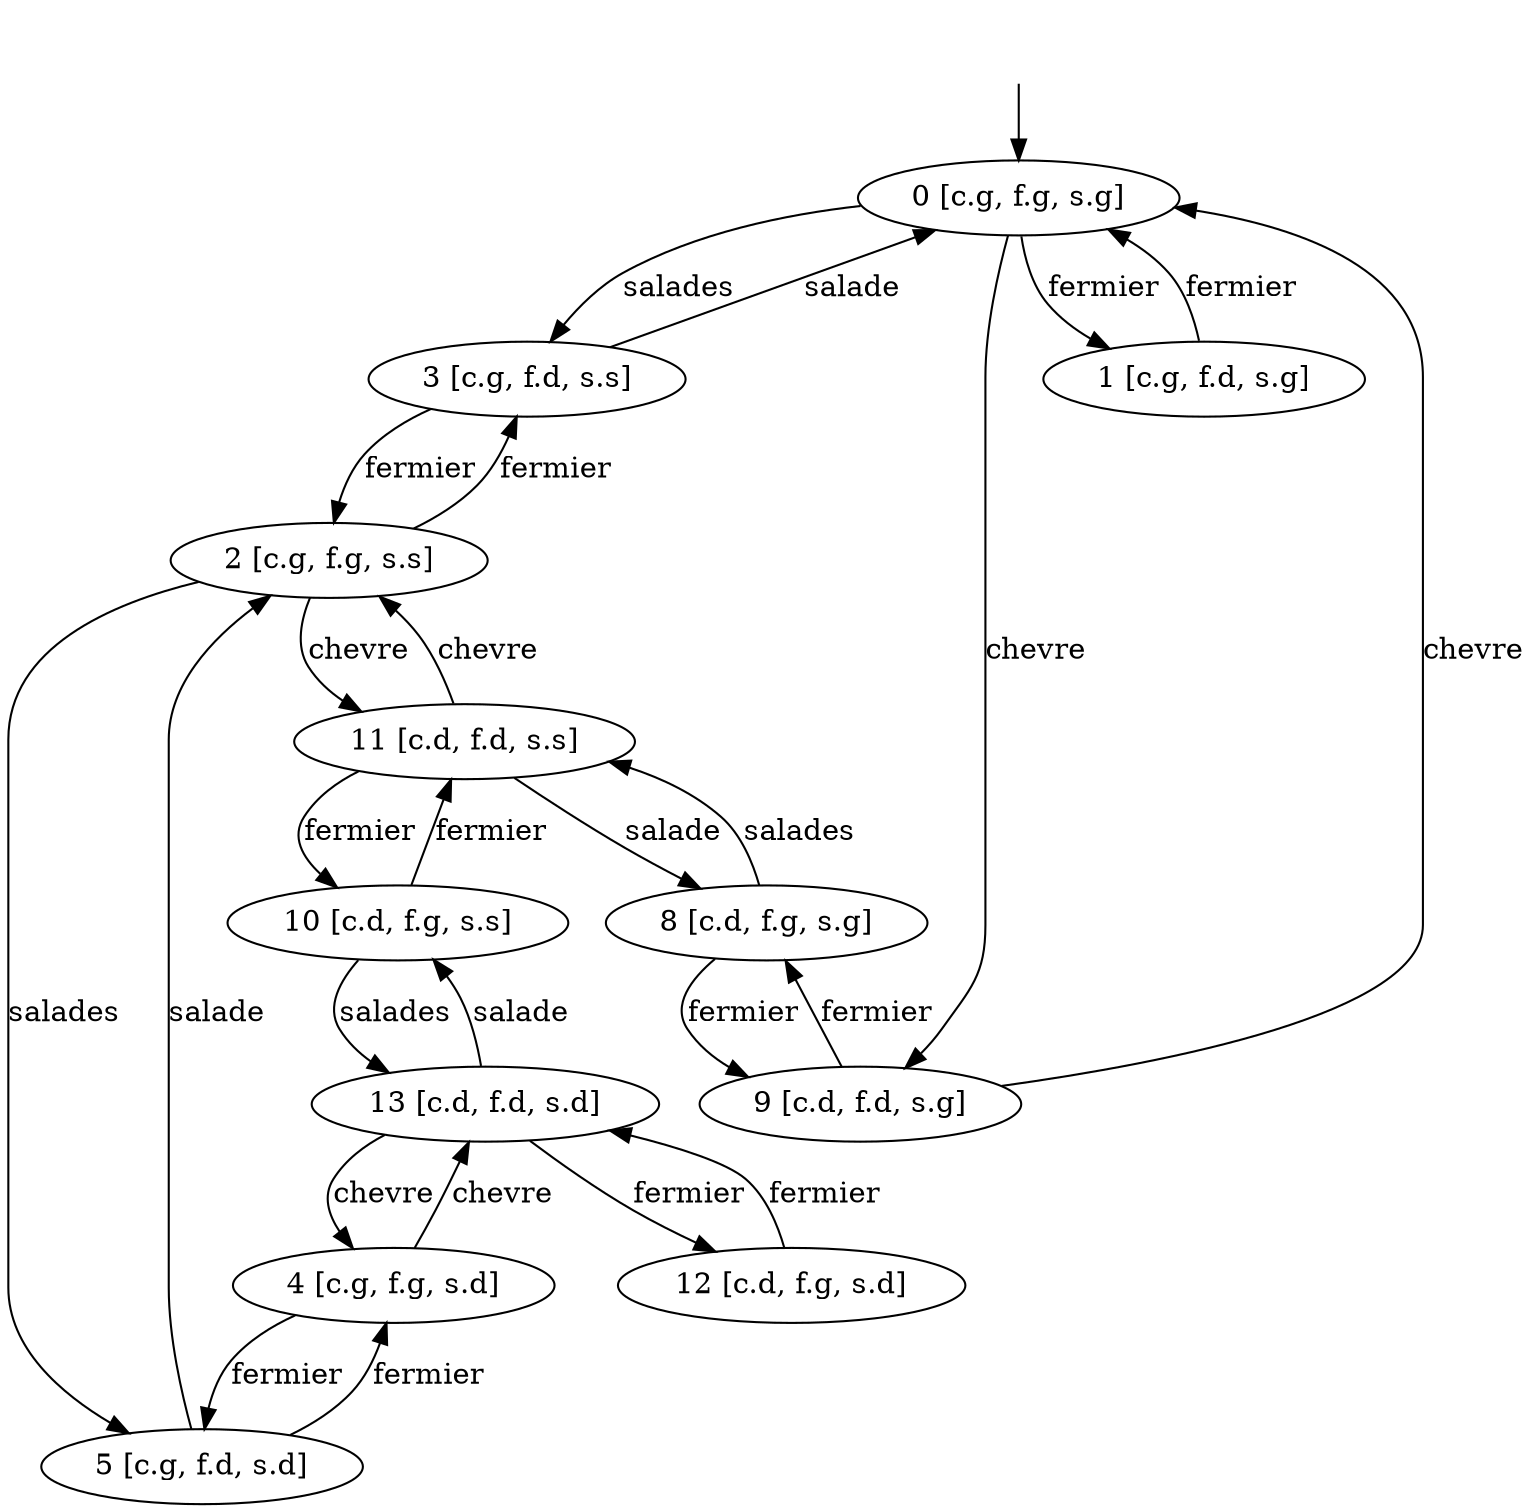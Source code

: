 digraph system {
_0[label="", shape=none ];
_0->0;
11 [label= "11 [c.d, f.d, s.s]"];
3 [label= "3 [c.g, f.d, s.s]"];
13 [label= "13 [c.d, f.d, s.d]"];
5 [label= "5 [c.g, f.d, s.d]"];
9 [label= "9 [c.d, f.d, s.g]"];
1 [label= "1 [c.g, f.d, s.g]"];
10 [label= "10 [c.d, f.g, s.s]"];
2 [label= "2 [c.g, f.g, s.s]"];
12 [label= "12 [c.d, f.g, s.d]"];
4 [label= "4 [c.g, f.g, s.d]"];
8 [label= "8 [c.d, f.g, s.g]"];
0 [label= "0 [c.g, f.g, s.g]"];
11->10 [label= "fermier"];
11->2 [label= "chevre"];
3->2 [label= "fermier"];
11->8 [label= "salade"];
3->0 [label= "salade"];
13->10 [label= "salade"];
5->2 [label= "salade"];
13->12 [label= "fermier"];
13->4 [label= "chevre"];
5->4 [label= "fermier"];
9->8 [label= "fermier"];
9->0 [label= "chevre"];
1->0 [label= "fermier"];
10->11 [label= "fermier"];
2->11 [label= "chevre"];
2->3 [label= "fermier"];
10->13 [label= "salades"];
2->5 [label= "salades"];
8->11 [label= "salades"];
0->3 [label= "salades"];
12->13 [label= "fermier"];
4->13 [label= "chevre"];
4->5 [label= "fermier"];
8->9 [label= "fermier"];
0->9 [label= "chevre"];
0->1 [label= "fermier"];
}
